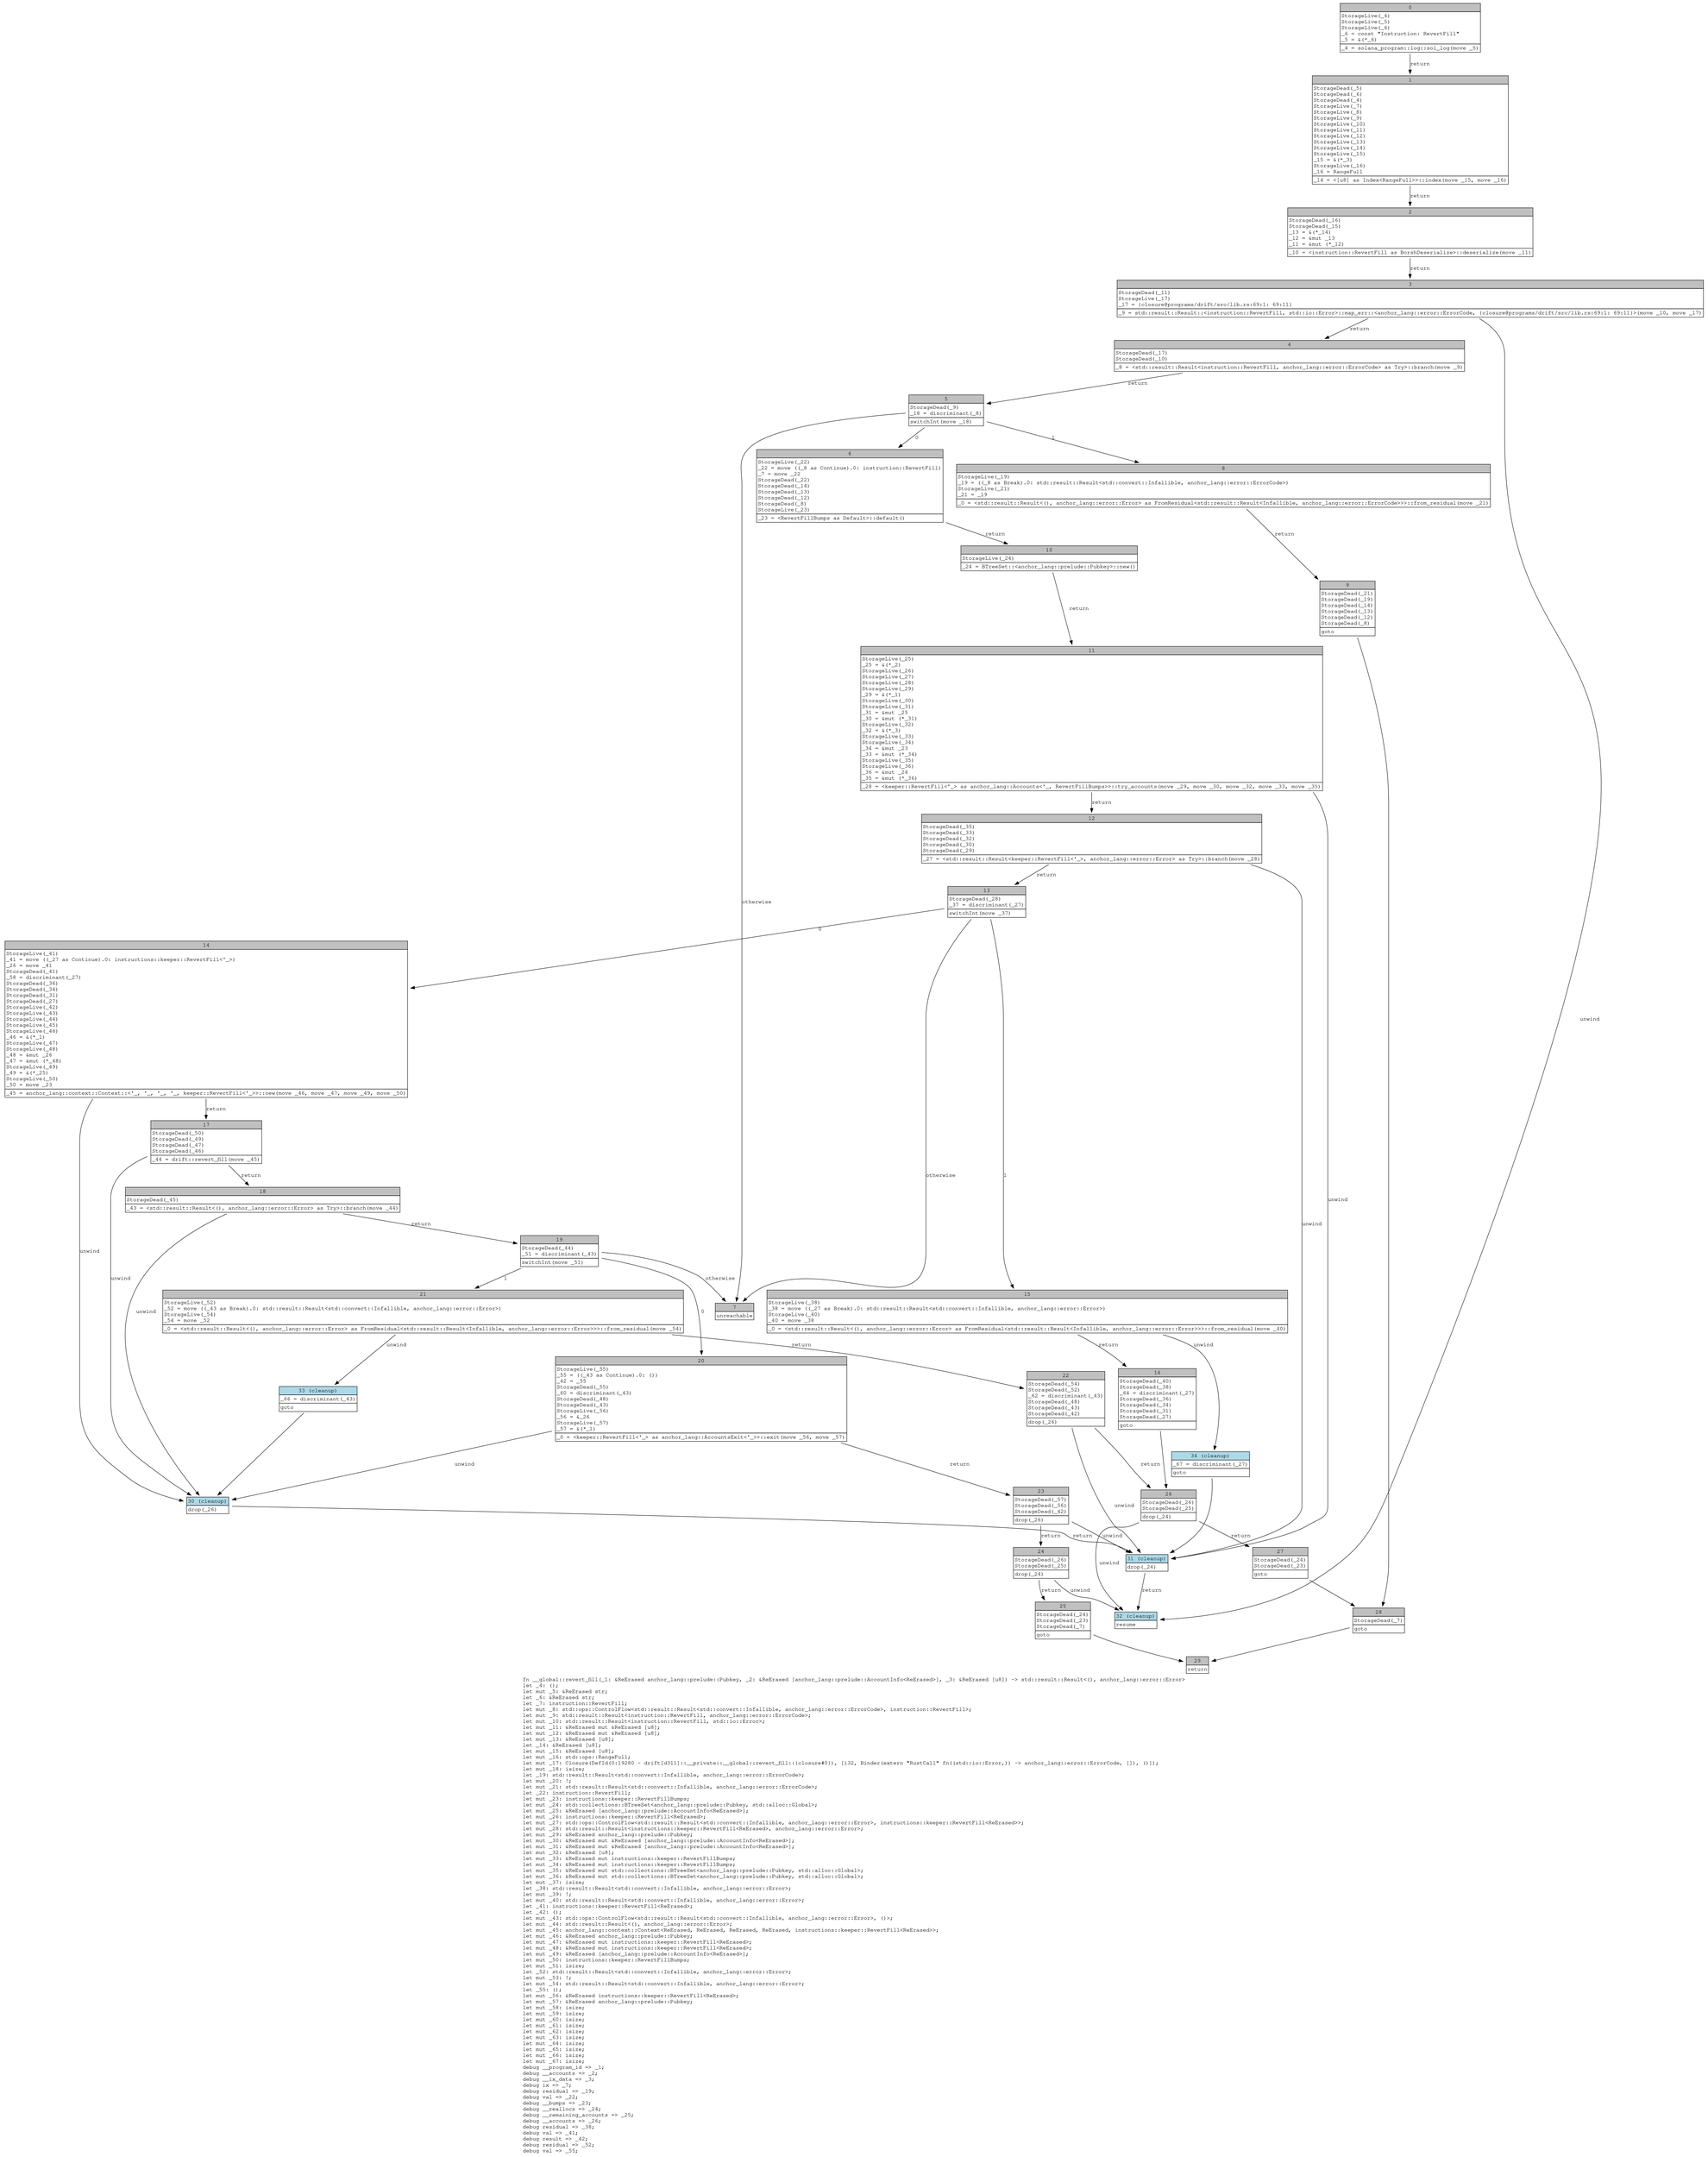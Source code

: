 digraph Mir_0_19278 {
    graph [fontname="Courier, monospace"];
    node [fontname="Courier, monospace"];
    edge [fontname="Courier, monospace"];
    label=<fn __global::revert_fill(_1: &amp;ReErased anchor_lang::prelude::Pubkey, _2: &amp;ReErased [anchor_lang::prelude::AccountInfo&lt;ReErased&gt;], _3: &amp;ReErased [u8]) -&gt; std::result::Result&lt;(), anchor_lang::error::Error&gt;<br align="left"/>let _4: ();<br align="left"/>let mut _5: &amp;ReErased str;<br align="left"/>let _6: &amp;ReErased str;<br align="left"/>let _7: instruction::RevertFill;<br align="left"/>let mut _8: std::ops::ControlFlow&lt;std::result::Result&lt;std::convert::Infallible, anchor_lang::error::ErrorCode&gt;, instruction::RevertFill&gt;;<br align="left"/>let mut _9: std::result::Result&lt;instruction::RevertFill, anchor_lang::error::ErrorCode&gt;;<br align="left"/>let mut _10: std::result::Result&lt;instruction::RevertFill, std::io::Error&gt;;<br align="left"/>let mut _11: &amp;ReErased mut &amp;ReErased [u8];<br align="left"/>let mut _12: &amp;ReErased mut &amp;ReErased [u8];<br align="left"/>let mut _13: &amp;ReErased [u8];<br align="left"/>let _14: &amp;ReErased [u8];<br align="left"/>let mut _15: &amp;ReErased [u8];<br align="left"/>let mut _16: std::ops::RangeFull;<br align="left"/>let mut _17: Closure(DefId(0:19280 ~ drift[d311]::__private::__global::revert_fill::{closure#0}), [i32, Binder(extern &quot;RustCall&quot; fn((std::io::Error,)) -&gt; anchor_lang::error::ErrorCode, []), ()]);<br align="left"/>let mut _18: isize;<br align="left"/>let _19: std::result::Result&lt;std::convert::Infallible, anchor_lang::error::ErrorCode&gt;;<br align="left"/>let mut _20: !;<br align="left"/>let mut _21: std::result::Result&lt;std::convert::Infallible, anchor_lang::error::ErrorCode&gt;;<br align="left"/>let _22: instruction::RevertFill;<br align="left"/>let mut _23: instructions::keeper::RevertFillBumps;<br align="left"/>let mut _24: std::collections::BTreeSet&lt;anchor_lang::prelude::Pubkey, std::alloc::Global&gt;;<br align="left"/>let mut _25: &amp;ReErased [anchor_lang::prelude::AccountInfo&lt;ReErased&gt;];<br align="left"/>let mut _26: instructions::keeper::RevertFill&lt;ReErased&gt;;<br align="left"/>let mut _27: std::ops::ControlFlow&lt;std::result::Result&lt;std::convert::Infallible, anchor_lang::error::Error&gt;, instructions::keeper::RevertFill&lt;ReErased&gt;&gt;;<br align="left"/>let mut _28: std::result::Result&lt;instructions::keeper::RevertFill&lt;ReErased&gt;, anchor_lang::error::Error&gt;;<br align="left"/>let mut _29: &amp;ReErased anchor_lang::prelude::Pubkey;<br align="left"/>let mut _30: &amp;ReErased mut &amp;ReErased [anchor_lang::prelude::AccountInfo&lt;ReErased&gt;];<br align="left"/>let mut _31: &amp;ReErased mut &amp;ReErased [anchor_lang::prelude::AccountInfo&lt;ReErased&gt;];<br align="left"/>let mut _32: &amp;ReErased [u8];<br align="left"/>let mut _33: &amp;ReErased mut instructions::keeper::RevertFillBumps;<br align="left"/>let mut _34: &amp;ReErased mut instructions::keeper::RevertFillBumps;<br align="left"/>let mut _35: &amp;ReErased mut std::collections::BTreeSet&lt;anchor_lang::prelude::Pubkey, std::alloc::Global&gt;;<br align="left"/>let mut _36: &amp;ReErased mut std::collections::BTreeSet&lt;anchor_lang::prelude::Pubkey, std::alloc::Global&gt;;<br align="left"/>let mut _37: isize;<br align="left"/>let _38: std::result::Result&lt;std::convert::Infallible, anchor_lang::error::Error&gt;;<br align="left"/>let mut _39: !;<br align="left"/>let mut _40: std::result::Result&lt;std::convert::Infallible, anchor_lang::error::Error&gt;;<br align="left"/>let _41: instructions::keeper::RevertFill&lt;ReErased&gt;;<br align="left"/>let _42: ();<br align="left"/>let mut _43: std::ops::ControlFlow&lt;std::result::Result&lt;std::convert::Infallible, anchor_lang::error::Error&gt;, ()&gt;;<br align="left"/>let mut _44: std::result::Result&lt;(), anchor_lang::error::Error&gt;;<br align="left"/>let mut _45: anchor_lang::context::Context&lt;ReErased, ReErased, ReErased, ReErased, instructions::keeper::RevertFill&lt;ReErased&gt;&gt;;<br align="left"/>let mut _46: &amp;ReErased anchor_lang::prelude::Pubkey;<br align="left"/>let mut _47: &amp;ReErased mut instructions::keeper::RevertFill&lt;ReErased&gt;;<br align="left"/>let mut _48: &amp;ReErased mut instructions::keeper::RevertFill&lt;ReErased&gt;;<br align="left"/>let mut _49: &amp;ReErased [anchor_lang::prelude::AccountInfo&lt;ReErased&gt;];<br align="left"/>let mut _50: instructions::keeper::RevertFillBumps;<br align="left"/>let mut _51: isize;<br align="left"/>let _52: std::result::Result&lt;std::convert::Infallible, anchor_lang::error::Error&gt;;<br align="left"/>let mut _53: !;<br align="left"/>let mut _54: std::result::Result&lt;std::convert::Infallible, anchor_lang::error::Error&gt;;<br align="left"/>let _55: ();<br align="left"/>let mut _56: &amp;ReErased instructions::keeper::RevertFill&lt;ReErased&gt;;<br align="left"/>let mut _57: &amp;ReErased anchor_lang::prelude::Pubkey;<br align="left"/>let mut _58: isize;<br align="left"/>let mut _59: isize;<br align="left"/>let mut _60: isize;<br align="left"/>let mut _61: isize;<br align="left"/>let mut _62: isize;<br align="left"/>let mut _63: isize;<br align="left"/>let mut _64: isize;<br align="left"/>let mut _65: isize;<br align="left"/>let mut _66: isize;<br align="left"/>let mut _67: isize;<br align="left"/>debug __program_id =&gt; _1;<br align="left"/>debug __accounts =&gt; _2;<br align="left"/>debug __ix_data =&gt; _3;<br align="left"/>debug ix =&gt; _7;<br align="left"/>debug residual =&gt; _19;<br align="left"/>debug val =&gt; _22;<br align="left"/>debug __bumps =&gt; _23;<br align="left"/>debug __reallocs =&gt; _24;<br align="left"/>debug __remaining_accounts =&gt; _25;<br align="left"/>debug __accounts =&gt; _26;<br align="left"/>debug residual =&gt; _38;<br align="left"/>debug val =&gt; _41;<br align="left"/>debug result =&gt; _42;<br align="left"/>debug residual =&gt; _52;<br align="left"/>debug val =&gt; _55;<br align="left"/>>;
    bb0__0_19278 [shape="none", label=<<table border="0" cellborder="1" cellspacing="0"><tr><td bgcolor="gray" align="center" colspan="1">0</td></tr><tr><td align="left" balign="left">StorageLive(_4)<br/>StorageLive(_5)<br/>StorageLive(_6)<br/>_6 = const &quot;Instruction: RevertFill&quot;<br/>_5 = &amp;(*_6)<br/></td></tr><tr><td align="left">_4 = solana_program::log::sol_log(move _5)</td></tr></table>>];
    bb1__0_19278 [shape="none", label=<<table border="0" cellborder="1" cellspacing="0"><tr><td bgcolor="gray" align="center" colspan="1">1</td></tr><tr><td align="left" balign="left">StorageDead(_5)<br/>StorageDead(_6)<br/>StorageDead(_4)<br/>StorageLive(_7)<br/>StorageLive(_8)<br/>StorageLive(_9)<br/>StorageLive(_10)<br/>StorageLive(_11)<br/>StorageLive(_12)<br/>StorageLive(_13)<br/>StorageLive(_14)<br/>StorageLive(_15)<br/>_15 = &amp;(*_3)<br/>StorageLive(_16)<br/>_16 = RangeFull<br/></td></tr><tr><td align="left">_14 = &lt;[u8] as Index&lt;RangeFull&gt;&gt;::index(move _15, move _16)</td></tr></table>>];
    bb2__0_19278 [shape="none", label=<<table border="0" cellborder="1" cellspacing="0"><tr><td bgcolor="gray" align="center" colspan="1">2</td></tr><tr><td align="left" balign="left">StorageDead(_16)<br/>StorageDead(_15)<br/>_13 = &amp;(*_14)<br/>_12 = &amp;mut _13<br/>_11 = &amp;mut (*_12)<br/></td></tr><tr><td align="left">_10 = &lt;instruction::RevertFill as BorshDeserialize&gt;::deserialize(move _11)</td></tr></table>>];
    bb3__0_19278 [shape="none", label=<<table border="0" cellborder="1" cellspacing="0"><tr><td bgcolor="gray" align="center" colspan="1">3</td></tr><tr><td align="left" balign="left">StorageDead(_11)<br/>StorageLive(_17)<br/>_17 = {closure@programs/drift/src/lib.rs:69:1: 69:11}<br/></td></tr><tr><td align="left">_9 = std::result::Result::&lt;instruction::RevertFill, std::io::Error&gt;::map_err::&lt;anchor_lang::error::ErrorCode, {closure@programs/drift/src/lib.rs:69:1: 69:11}&gt;(move _10, move _17)</td></tr></table>>];
    bb4__0_19278 [shape="none", label=<<table border="0" cellborder="1" cellspacing="0"><tr><td bgcolor="gray" align="center" colspan="1">4</td></tr><tr><td align="left" balign="left">StorageDead(_17)<br/>StorageDead(_10)<br/></td></tr><tr><td align="left">_8 = &lt;std::result::Result&lt;instruction::RevertFill, anchor_lang::error::ErrorCode&gt; as Try&gt;::branch(move _9)</td></tr></table>>];
    bb5__0_19278 [shape="none", label=<<table border="0" cellborder="1" cellspacing="0"><tr><td bgcolor="gray" align="center" colspan="1">5</td></tr><tr><td align="left" balign="left">StorageDead(_9)<br/>_18 = discriminant(_8)<br/></td></tr><tr><td align="left">switchInt(move _18)</td></tr></table>>];
    bb6__0_19278 [shape="none", label=<<table border="0" cellborder="1" cellspacing="0"><tr><td bgcolor="gray" align="center" colspan="1">6</td></tr><tr><td align="left" balign="left">StorageLive(_22)<br/>_22 = move ((_8 as Continue).0: instruction::RevertFill)<br/>_7 = move _22<br/>StorageDead(_22)<br/>StorageDead(_14)<br/>StorageDead(_13)<br/>StorageDead(_12)<br/>StorageDead(_8)<br/>StorageLive(_23)<br/></td></tr><tr><td align="left">_23 = &lt;RevertFillBumps as Default&gt;::default()</td></tr></table>>];
    bb7__0_19278 [shape="none", label=<<table border="0" cellborder="1" cellspacing="0"><tr><td bgcolor="gray" align="center" colspan="1">7</td></tr><tr><td align="left">unreachable</td></tr></table>>];
    bb8__0_19278 [shape="none", label=<<table border="0" cellborder="1" cellspacing="0"><tr><td bgcolor="gray" align="center" colspan="1">8</td></tr><tr><td align="left" balign="left">StorageLive(_19)<br/>_19 = ((_8 as Break).0: std::result::Result&lt;std::convert::Infallible, anchor_lang::error::ErrorCode&gt;)<br/>StorageLive(_21)<br/>_21 = _19<br/></td></tr><tr><td align="left">_0 = &lt;std::result::Result&lt;(), anchor_lang::error::Error&gt; as FromResidual&lt;std::result::Result&lt;Infallible, anchor_lang::error::ErrorCode&gt;&gt;&gt;::from_residual(move _21)</td></tr></table>>];
    bb9__0_19278 [shape="none", label=<<table border="0" cellborder="1" cellspacing="0"><tr><td bgcolor="gray" align="center" colspan="1">9</td></tr><tr><td align="left" balign="left">StorageDead(_21)<br/>StorageDead(_19)<br/>StorageDead(_14)<br/>StorageDead(_13)<br/>StorageDead(_12)<br/>StorageDead(_8)<br/></td></tr><tr><td align="left">goto</td></tr></table>>];
    bb10__0_19278 [shape="none", label=<<table border="0" cellborder="1" cellspacing="0"><tr><td bgcolor="gray" align="center" colspan="1">10</td></tr><tr><td align="left" balign="left">StorageLive(_24)<br/></td></tr><tr><td align="left">_24 = BTreeSet::&lt;anchor_lang::prelude::Pubkey&gt;::new()</td></tr></table>>];
    bb11__0_19278 [shape="none", label=<<table border="0" cellborder="1" cellspacing="0"><tr><td bgcolor="gray" align="center" colspan="1">11</td></tr><tr><td align="left" balign="left">StorageLive(_25)<br/>_25 = &amp;(*_2)<br/>StorageLive(_26)<br/>StorageLive(_27)<br/>StorageLive(_28)<br/>StorageLive(_29)<br/>_29 = &amp;(*_1)<br/>StorageLive(_30)<br/>StorageLive(_31)<br/>_31 = &amp;mut _25<br/>_30 = &amp;mut (*_31)<br/>StorageLive(_32)<br/>_32 = &amp;(*_3)<br/>StorageLive(_33)<br/>StorageLive(_34)<br/>_34 = &amp;mut _23<br/>_33 = &amp;mut (*_34)<br/>StorageLive(_35)<br/>StorageLive(_36)<br/>_36 = &amp;mut _24<br/>_35 = &amp;mut (*_36)<br/></td></tr><tr><td align="left">_28 = &lt;keeper::RevertFill&lt;'_&gt; as anchor_lang::Accounts&lt;'_, RevertFillBumps&gt;&gt;::try_accounts(move _29, move _30, move _32, move _33, move _35)</td></tr></table>>];
    bb12__0_19278 [shape="none", label=<<table border="0" cellborder="1" cellspacing="0"><tr><td bgcolor="gray" align="center" colspan="1">12</td></tr><tr><td align="left" balign="left">StorageDead(_35)<br/>StorageDead(_33)<br/>StorageDead(_32)<br/>StorageDead(_30)<br/>StorageDead(_29)<br/></td></tr><tr><td align="left">_27 = &lt;std::result::Result&lt;keeper::RevertFill&lt;'_&gt;, anchor_lang::error::Error&gt; as Try&gt;::branch(move _28)</td></tr></table>>];
    bb13__0_19278 [shape="none", label=<<table border="0" cellborder="1" cellspacing="0"><tr><td bgcolor="gray" align="center" colspan="1">13</td></tr><tr><td align="left" balign="left">StorageDead(_28)<br/>_37 = discriminant(_27)<br/></td></tr><tr><td align="left">switchInt(move _37)</td></tr></table>>];
    bb14__0_19278 [shape="none", label=<<table border="0" cellborder="1" cellspacing="0"><tr><td bgcolor="gray" align="center" colspan="1">14</td></tr><tr><td align="left" balign="left">StorageLive(_41)<br/>_41 = move ((_27 as Continue).0: instructions::keeper::RevertFill&lt;'_&gt;)<br/>_26 = move _41<br/>StorageDead(_41)<br/>_58 = discriminant(_27)<br/>StorageDead(_36)<br/>StorageDead(_34)<br/>StorageDead(_31)<br/>StorageDead(_27)<br/>StorageLive(_42)<br/>StorageLive(_43)<br/>StorageLive(_44)<br/>StorageLive(_45)<br/>StorageLive(_46)<br/>_46 = &amp;(*_1)<br/>StorageLive(_47)<br/>StorageLive(_48)<br/>_48 = &amp;mut _26<br/>_47 = &amp;mut (*_48)<br/>StorageLive(_49)<br/>_49 = &amp;(*_25)<br/>StorageLive(_50)<br/>_50 = move _23<br/></td></tr><tr><td align="left">_45 = anchor_lang::context::Context::&lt;'_, '_, '_, '_, keeper::RevertFill&lt;'_&gt;&gt;::new(move _46, move _47, move _49, move _50)</td></tr></table>>];
    bb15__0_19278 [shape="none", label=<<table border="0" cellborder="1" cellspacing="0"><tr><td bgcolor="gray" align="center" colspan="1">15</td></tr><tr><td align="left" balign="left">StorageLive(_38)<br/>_38 = move ((_27 as Break).0: std::result::Result&lt;std::convert::Infallible, anchor_lang::error::Error&gt;)<br/>StorageLive(_40)<br/>_40 = move _38<br/></td></tr><tr><td align="left">_0 = &lt;std::result::Result&lt;(), anchor_lang::error::Error&gt; as FromResidual&lt;std::result::Result&lt;Infallible, anchor_lang::error::Error&gt;&gt;&gt;::from_residual(move _40)</td></tr></table>>];
    bb16__0_19278 [shape="none", label=<<table border="0" cellborder="1" cellspacing="0"><tr><td bgcolor="gray" align="center" colspan="1">16</td></tr><tr><td align="left" balign="left">StorageDead(_40)<br/>StorageDead(_38)<br/>_64 = discriminant(_27)<br/>StorageDead(_36)<br/>StorageDead(_34)<br/>StorageDead(_31)<br/>StorageDead(_27)<br/></td></tr><tr><td align="left">goto</td></tr></table>>];
    bb17__0_19278 [shape="none", label=<<table border="0" cellborder="1" cellspacing="0"><tr><td bgcolor="gray" align="center" colspan="1">17</td></tr><tr><td align="left" balign="left">StorageDead(_50)<br/>StorageDead(_49)<br/>StorageDead(_47)<br/>StorageDead(_46)<br/></td></tr><tr><td align="left">_44 = drift::revert_fill(move _45)</td></tr></table>>];
    bb18__0_19278 [shape="none", label=<<table border="0" cellborder="1" cellspacing="0"><tr><td bgcolor="gray" align="center" colspan="1">18</td></tr><tr><td align="left" balign="left">StorageDead(_45)<br/></td></tr><tr><td align="left">_43 = &lt;std::result::Result&lt;(), anchor_lang::error::Error&gt; as Try&gt;::branch(move _44)</td></tr></table>>];
    bb19__0_19278 [shape="none", label=<<table border="0" cellborder="1" cellspacing="0"><tr><td bgcolor="gray" align="center" colspan="1">19</td></tr><tr><td align="left" balign="left">StorageDead(_44)<br/>_51 = discriminant(_43)<br/></td></tr><tr><td align="left">switchInt(move _51)</td></tr></table>>];
    bb20__0_19278 [shape="none", label=<<table border="0" cellborder="1" cellspacing="0"><tr><td bgcolor="gray" align="center" colspan="1">20</td></tr><tr><td align="left" balign="left">StorageLive(_55)<br/>_55 = ((_43 as Continue).0: ())<br/>_42 = _55<br/>StorageDead(_55)<br/>_60 = discriminant(_43)<br/>StorageDead(_48)<br/>StorageDead(_43)<br/>StorageLive(_56)<br/>_56 = &amp;_26<br/>StorageLive(_57)<br/>_57 = &amp;(*_1)<br/></td></tr><tr><td align="left">_0 = &lt;keeper::RevertFill&lt;'_&gt; as anchor_lang::AccountsExit&lt;'_&gt;&gt;::exit(move _56, move _57)</td></tr></table>>];
    bb21__0_19278 [shape="none", label=<<table border="0" cellborder="1" cellspacing="0"><tr><td bgcolor="gray" align="center" colspan="1">21</td></tr><tr><td align="left" balign="left">StorageLive(_52)<br/>_52 = move ((_43 as Break).0: std::result::Result&lt;std::convert::Infallible, anchor_lang::error::Error&gt;)<br/>StorageLive(_54)<br/>_54 = move _52<br/></td></tr><tr><td align="left">_0 = &lt;std::result::Result&lt;(), anchor_lang::error::Error&gt; as FromResidual&lt;std::result::Result&lt;Infallible, anchor_lang::error::Error&gt;&gt;&gt;::from_residual(move _54)</td></tr></table>>];
    bb22__0_19278 [shape="none", label=<<table border="0" cellborder="1" cellspacing="0"><tr><td bgcolor="gray" align="center" colspan="1">22</td></tr><tr><td align="left" balign="left">StorageDead(_54)<br/>StorageDead(_52)<br/>_62 = discriminant(_43)<br/>StorageDead(_48)<br/>StorageDead(_43)<br/>StorageDead(_42)<br/></td></tr><tr><td align="left">drop(_26)</td></tr></table>>];
    bb23__0_19278 [shape="none", label=<<table border="0" cellborder="1" cellspacing="0"><tr><td bgcolor="gray" align="center" colspan="1">23</td></tr><tr><td align="left" balign="left">StorageDead(_57)<br/>StorageDead(_56)<br/>StorageDead(_42)<br/></td></tr><tr><td align="left">drop(_26)</td></tr></table>>];
    bb24__0_19278 [shape="none", label=<<table border="0" cellborder="1" cellspacing="0"><tr><td bgcolor="gray" align="center" colspan="1">24</td></tr><tr><td align="left" balign="left">StorageDead(_26)<br/>StorageDead(_25)<br/></td></tr><tr><td align="left">drop(_24)</td></tr></table>>];
    bb25__0_19278 [shape="none", label=<<table border="0" cellborder="1" cellspacing="0"><tr><td bgcolor="gray" align="center" colspan="1">25</td></tr><tr><td align="left" balign="left">StorageDead(_24)<br/>StorageDead(_23)<br/>StorageDead(_7)<br/></td></tr><tr><td align="left">goto</td></tr></table>>];
    bb26__0_19278 [shape="none", label=<<table border="0" cellborder="1" cellspacing="0"><tr><td bgcolor="gray" align="center" colspan="1">26</td></tr><tr><td align="left" balign="left">StorageDead(_26)<br/>StorageDead(_25)<br/></td></tr><tr><td align="left">drop(_24)</td></tr></table>>];
    bb27__0_19278 [shape="none", label=<<table border="0" cellborder="1" cellspacing="0"><tr><td bgcolor="gray" align="center" colspan="1">27</td></tr><tr><td align="left" balign="left">StorageDead(_24)<br/>StorageDead(_23)<br/></td></tr><tr><td align="left">goto</td></tr></table>>];
    bb28__0_19278 [shape="none", label=<<table border="0" cellborder="1" cellspacing="0"><tr><td bgcolor="gray" align="center" colspan="1">28</td></tr><tr><td align="left" balign="left">StorageDead(_7)<br/></td></tr><tr><td align="left">goto</td></tr></table>>];
    bb29__0_19278 [shape="none", label=<<table border="0" cellborder="1" cellspacing="0"><tr><td bgcolor="gray" align="center" colspan="1">29</td></tr><tr><td align="left">return</td></tr></table>>];
    bb30__0_19278 [shape="none", label=<<table border="0" cellborder="1" cellspacing="0"><tr><td bgcolor="lightblue" align="center" colspan="1">30 (cleanup)</td></tr><tr><td align="left">drop(_26)</td></tr></table>>];
    bb31__0_19278 [shape="none", label=<<table border="0" cellborder="1" cellspacing="0"><tr><td bgcolor="lightblue" align="center" colspan="1">31 (cleanup)</td></tr><tr><td align="left">drop(_24)</td></tr></table>>];
    bb32__0_19278 [shape="none", label=<<table border="0" cellborder="1" cellspacing="0"><tr><td bgcolor="lightblue" align="center" colspan="1">32 (cleanup)</td></tr><tr><td align="left">resume</td></tr></table>>];
    bb33__0_19278 [shape="none", label=<<table border="0" cellborder="1" cellspacing="0"><tr><td bgcolor="lightblue" align="center" colspan="1">33 (cleanup)</td></tr><tr><td align="left" balign="left">_66 = discriminant(_43)<br/></td></tr><tr><td align="left">goto</td></tr></table>>];
    bb34__0_19278 [shape="none", label=<<table border="0" cellborder="1" cellspacing="0"><tr><td bgcolor="lightblue" align="center" colspan="1">34 (cleanup)</td></tr><tr><td align="left" balign="left">_67 = discriminant(_27)<br/></td></tr><tr><td align="left">goto</td></tr></table>>];
    bb0__0_19278 -> bb1__0_19278 [label="return"];
    bb1__0_19278 -> bb2__0_19278 [label="return"];
    bb2__0_19278 -> bb3__0_19278 [label="return"];
    bb3__0_19278 -> bb4__0_19278 [label="return"];
    bb3__0_19278 -> bb32__0_19278 [label="unwind"];
    bb4__0_19278 -> bb5__0_19278 [label="return"];
    bb5__0_19278 -> bb6__0_19278 [label="0"];
    bb5__0_19278 -> bb8__0_19278 [label="1"];
    bb5__0_19278 -> bb7__0_19278 [label="otherwise"];
    bb6__0_19278 -> bb10__0_19278 [label="return"];
    bb8__0_19278 -> bb9__0_19278 [label="return"];
    bb9__0_19278 -> bb28__0_19278 [label=""];
    bb10__0_19278 -> bb11__0_19278 [label="return"];
    bb11__0_19278 -> bb12__0_19278 [label="return"];
    bb11__0_19278 -> bb31__0_19278 [label="unwind"];
    bb12__0_19278 -> bb13__0_19278 [label="return"];
    bb12__0_19278 -> bb31__0_19278 [label="unwind"];
    bb13__0_19278 -> bb14__0_19278 [label="0"];
    bb13__0_19278 -> bb15__0_19278 [label="1"];
    bb13__0_19278 -> bb7__0_19278 [label="otherwise"];
    bb14__0_19278 -> bb17__0_19278 [label="return"];
    bb14__0_19278 -> bb30__0_19278 [label="unwind"];
    bb15__0_19278 -> bb16__0_19278 [label="return"];
    bb15__0_19278 -> bb34__0_19278 [label="unwind"];
    bb16__0_19278 -> bb26__0_19278 [label=""];
    bb17__0_19278 -> bb18__0_19278 [label="return"];
    bb17__0_19278 -> bb30__0_19278 [label="unwind"];
    bb18__0_19278 -> bb19__0_19278 [label="return"];
    bb18__0_19278 -> bb30__0_19278 [label="unwind"];
    bb19__0_19278 -> bb20__0_19278 [label="0"];
    bb19__0_19278 -> bb21__0_19278 [label="1"];
    bb19__0_19278 -> bb7__0_19278 [label="otherwise"];
    bb20__0_19278 -> bb23__0_19278 [label="return"];
    bb20__0_19278 -> bb30__0_19278 [label="unwind"];
    bb21__0_19278 -> bb22__0_19278 [label="return"];
    bb21__0_19278 -> bb33__0_19278 [label="unwind"];
    bb22__0_19278 -> bb26__0_19278 [label="return"];
    bb22__0_19278 -> bb31__0_19278 [label="unwind"];
    bb23__0_19278 -> bb24__0_19278 [label="return"];
    bb23__0_19278 -> bb31__0_19278 [label="unwind"];
    bb24__0_19278 -> bb25__0_19278 [label="return"];
    bb24__0_19278 -> bb32__0_19278 [label="unwind"];
    bb25__0_19278 -> bb29__0_19278 [label=""];
    bb26__0_19278 -> bb27__0_19278 [label="return"];
    bb26__0_19278 -> bb32__0_19278 [label="unwind"];
    bb27__0_19278 -> bb28__0_19278 [label=""];
    bb28__0_19278 -> bb29__0_19278 [label=""];
    bb30__0_19278 -> bb31__0_19278 [label="return"];
    bb31__0_19278 -> bb32__0_19278 [label="return"];
    bb33__0_19278 -> bb30__0_19278 [label=""];
    bb34__0_19278 -> bb31__0_19278 [label=""];
}
